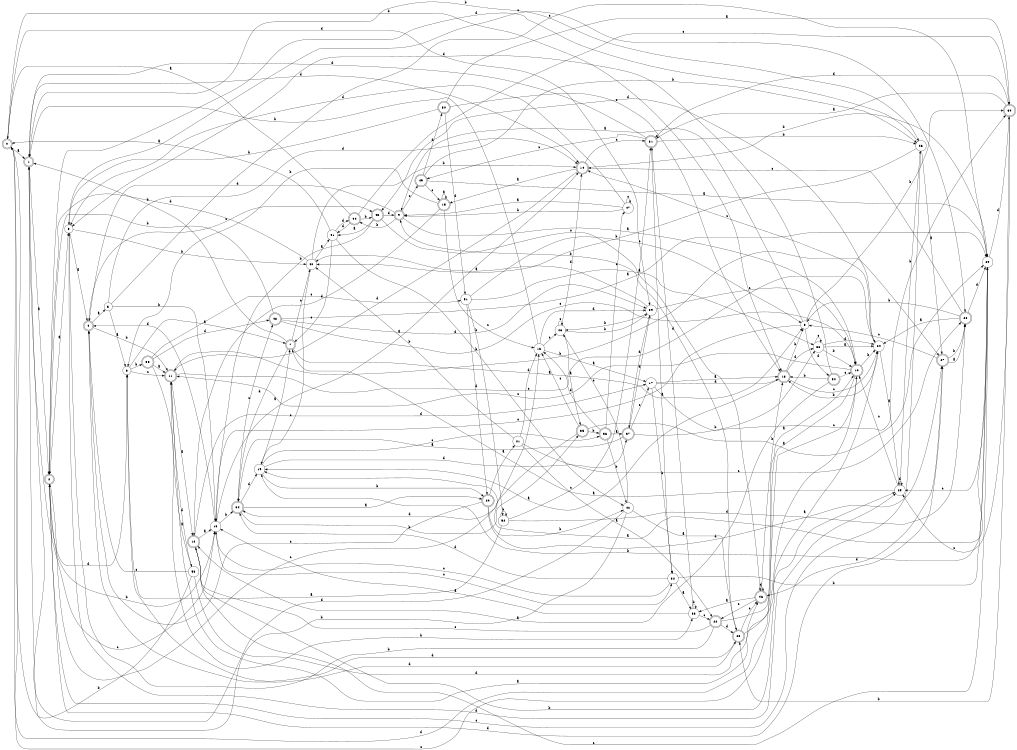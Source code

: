 digraph n45_8 {
__start0 [label="" shape="none"];

rankdir=LR;
size="8,5";

s0 [style="rounded,filled", color="black", fillcolor="white" shape="doublecircle", label="0"];
s1 [style="rounded,filled", color="black", fillcolor="white" shape="doublecircle", label="1"];
s2 [style="rounded,filled", color="black", fillcolor="white" shape="doublecircle", label="2"];
s3 [style="filled", color="black", fillcolor="white" shape="circle", label="3"];
s4 [style="rounded,filled", color="black", fillcolor="white" shape="doublecircle", label="4"];
s5 [style="filled", color="black", fillcolor="white" shape="circle", label="5"];
s6 [style="filled", color="black", fillcolor="white" shape="circle", label="6"];
s7 [style="rounded,filled", color="black", fillcolor="white" shape="doublecircle", label="7"];
s8 [style="filled", color="black", fillcolor="white" shape="circle", label="8"];
s9 [style="rounded,filled", color="black", fillcolor="white" shape="doublecircle", label="9"];
s10 [style="rounded,filled", color="black", fillcolor="white" shape="doublecircle", label="10"];
s11 [style="rounded,filled", color="black", fillcolor="white" shape="doublecircle", label="11"];
s12 [style="rounded,filled", color="black", fillcolor="white" shape="doublecircle", label="12"];
s13 [style="filled", color="black", fillcolor="white" shape="circle", label="13"];
s14 [style="rounded,filled", color="black", fillcolor="white" shape="doublecircle", label="14"];
s15 [style="rounded,filled", color="black", fillcolor="white" shape="doublecircle", label="15"];
s16 [style="filled", color="black", fillcolor="white" shape="circle", label="16"];
s17 [style="filled", color="black", fillcolor="white" shape="circle", label="17"];
s18 [style="rounded,filled", color="black", fillcolor="white" shape="doublecircle", label="18"];
s19 [style="filled", color="black", fillcolor="white" shape="circle", label="19"];
s20 [style="rounded,filled", color="black", fillcolor="white" shape="doublecircle", label="20"];
s21 [style="filled", color="black", fillcolor="white" shape="circle", label="21"];
s22 [style="rounded,filled", color="black", fillcolor="white" shape="doublecircle", label="22"];
s23 [style="rounded,filled", color="black", fillcolor="white" shape="doublecircle", label="23"];
s24 [style="filled", color="black", fillcolor="white" shape="circle", label="24"];
s25 [style="filled", color="black", fillcolor="white" shape="circle", label="25"];
s26 [style="filled", color="black", fillcolor="white" shape="circle", label="26"];
s27 [style="rounded,filled", color="black", fillcolor="white" shape="doublecircle", label="27"];
s28 [style="rounded,filled", color="black", fillcolor="white" shape="doublecircle", label="28"];
s29 [style="filled", color="black", fillcolor="white" shape="circle", label="29"];
s30 [style="rounded,filled", color="black", fillcolor="white" shape="doublecircle", label="30"];
s31 [style="rounded,filled", color="black", fillcolor="white" shape="doublecircle", label="31"];
s32 [style="filled", color="black", fillcolor="white" shape="circle", label="32"];
s33 [style="filled", color="black", fillcolor="white" shape="circle", label="33"];
s34 [style="rounded,filled", color="black", fillcolor="white" shape="doublecircle", label="34"];
s35 [style="rounded,filled", color="black", fillcolor="white" shape="doublecircle", label="35"];
s36 [style="rounded,filled", color="black", fillcolor="white" shape="doublecircle", label="36"];
s37 [style="rounded,filled", color="black", fillcolor="white" shape="doublecircle", label="37"];
s38 [style="filled", color="black", fillcolor="white" shape="circle", label="38"];
s39 [style="filled", color="black", fillcolor="white" shape="circle", label="39"];
s40 [style="filled", color="black", fillcolor="white" shape="circle", label="40"];
s41 [style="filled", color="black", fillcolor="white" shape="circle", label="41"];
s42 [style="filled", color="black", fillcolor="white" shape="circle", label="42"];
s43 [style="filled", color="black", fillcolor="white" shape="circle", label="43"];
s44 [style="rounded,filled", color="black", fillcolor="white" shape="doublecircle", label="44"];
s45 [style="rounded,filled", color="black", fillcolor="white" shape="doublecircle", label="45"];
s46 [style="rounded,filled", color="black", fillcolor="white" shape="doublecircle", label="46"];
s47 [style="filled", color="black", fillcolor="white" shape="circle", label="47"];
s48 [style="rounded,filled", color="black", fillcolor="white" shape="doublecircle", label="48"];
s49 [style="rounded,filled", color="black", fillcolor="white" shape="doublecircle", label="49"];
s50 [style="rounded,filled", color="black", fillcolor="white" shape="doublecircle", label="50"];
s51 [style="filled", color="black", fillcolor="white" shape="circle", label="51"];
s52 [style="filled", color="black", fillcolor="white" shape="circle", label="52"];
s53 [style="filled", color="black", fillcolor="white" shape="circle", label="53"];
s54 [style="rounded,filled", color="black", fillcolor="white" shape="doublecircle", label="54"];
s55 [style="rounded,filled", color="black", fillcolor="white" shape="doublecircle", label="55"];
s0 -> s1 [label="a"];
s0 -> s18 [label="b"];
s0 -> s10 [label="c"];
s0 -> s39 [label="d"];
s1 -> s2 [label="a"];
s1 -> s26 [label="b"];
s1 -> s13 [label="c"];
s1 -> s14 [label="d"];
s2 -> s3 [label="a"];
s2 -> s13 [label="b"];
s2 -> s16 [label="c"];
s2 -> s27 [label="d"];
s3 -> s4 [label="a"];
s3 -> s40 [label="b"];
s3 -> s28 [label="c"];
s3 -> s25 [label="d"];
s4 -> s5 [label="a"];
s4 -> s11 [label="b"];
s4 -> s45 [label="c"];
s4 -> s23 [label="d"];
s5 -> s6 [label="a"];
s5 -> s13 [label="b"];
s5 -> s29 [label="c"];
s5 -> s14 [label="d"];
s6 -> s7 [label="a"];
s6 -> s55 [label="b"];
s6 -> s11 [label="c"];
s6 -> s2 [label="d"];
s7 -> s8 [label="a"];
s7 -> s1 [label="b"];
s7 -> s40 [label="c"];
s7 -> s34 [label="d"];
s8 -> s9 [label="a"];
s8 -> s30 [label="b"];
s8 -> s13 [label="c"];
s8 -> s54 [label="d"];
s9 -> s10 [label="a"];
s9 -> s44 [label="b"];
s9 -> s49 [label="c"];
s9 -> s4 [label="d"];
s10 -> s11 [label="a"];
s10 -> s24 [label="b"];
s10 -> s11 [label="c"];
s10 -> s0 [label="d"];
s11 -> s12 [label="a"];
s11 -> s27 [label="b"];
s11 -> s24 [label="c"];
s11 -> s53 [label="d"];
s12 -> s13 [label="a"];
s12 -> s25 [label="b"];
s12 -> s29 [label="c"];
s12 -> s17 [label="d"];
s13 -> s14 [label="a"];
s13 -> s34 [label="b"];
s13 -> s32 [label="c"];
s13 -> s4 [label="d"];
s14 -> s15 [label="a"];
s14 -> s29 [label="b"];
s14 -> s31 [label="c"];
s14 -> s11 [label="d"];
s15 -> s15 [label="a"];
s15 -> s6 [label="b"];
s15 -> s16 [label="c"];
s15 -> s12 [label="d"];
s16 -> s17 [label="a"];
s16 -> s1 [label="b"];
s16 -> s43 [label="c"];
s16 -> s39 [label="d"];
s17 -> s18 [label="a"];
s17 -> s32 [label="b"];
s17 -> s30 [label="c"];
s17 -> s18 [label="d"];
s18 -> s19 [label="a"];
s18 -> s8 [label="b"];
s18 -> s24 [label="c"];
s18 -> s38 [label="d"];
s19 -> s7 [label="a"];
s19 -> s20 [label="b"];
s19 -> s36 [label="c"];
s19 -> s37 [label="d"];
s20 -> s21 [label="a"];
s20 -> s42 [label="b"];
s20 -> s4 [label="c"];
s20 -> s27 [label="d"];
s21 -> s22 [label="a"];
s21 -> s40 [label="b"];
s21 -> s28 [label="c"];
s21 -> s16 [label="d"];
s22 -> s10 [label="a"];
s22 -> s3 [label="b"];
s22 -> s12 [label="c"];
s22 -> s23 [label="d"];
s23 -> s24 [label="a"];
s23 -> s9 [label="b"];
s23 -> s46 [label="c"];
s23 -> s6 [label="d"];
s24 -> s25 [label="a"];
s24 -> s18 [label="b"];
s24 -> s14 [label="c"];
s24 -> s45 [label="d"];
s25 -> s7 [label="a"];
s25 -> s26 [label="b"];
s25 -> s10 [label="c"];
s25 -> s25 [label="d"];
s26 -> s27 [label="a"];
s26 -> s40 [label="b"];
s26 -> s2 [label="c"];
s26 -> s2 [label="d"];
s27 -> s28 [label="a"];
s27 -> s28 [label="b"];
s27 -> s8 [label="c"];
s27 -> s46 [label="d"];
s28 -> s24 [label="a"];
s28 -> s8 [label="b"];
s28 -> s14 [label="c"];
s28 -> s29 [label="d"];
s29 -> s19 [label="a"];
s29 -> s19 [label="b"];
s29 -> s25 [label="c"];
s29 -> s30 [label="d"];
s30 -> s31 [label="a"];
s30 -> s23 [label="b"];
s30 -> s25 [label="c"];
s30 -> s31 [label="d"];
s31 -> s32 [label="a"];
s31 -> s26 [label="b"];
s31 -> s49 [label="c"];
s31 -> s1 [label="d"];
s32 -> s33 [label="a"];
s32 -> s29 [label="b"];
s32 -> s13 [label="c"];
s32 -> s34 [label="d"];
s33 -> s13 [label="a"];
s33 -> s33 [label="b"];
s33 -> s22 [label="c"];
s33 -> s31 [label="d"];
s34 -> s20 [label="a"];
s34 -> s35 [label="b"];
s34 -> s48 [label="c"];
s34 -> s19 [label="d"];
s35 -> s29 [label="a"];
s35 -> s36 [label="b"];
s35 -> s16 [label="c"];
s35 -> s34 [label="d"];
s36 -> s37 [label="a"];
s36 -> s42 [label="b"];
s36 -> s47 [label="c"];
s36 -> s16 [label="d"];
s37 -> s34 [label="a"];
s37 -> s38 [label="b"];
s37 -> s17 [label="c"];
s37 -> s39 [label="d"];
s38 -> s24 [label="a"];
s38 -> s10 [label="b"];
s38 -> s38 [label="c"];
s38 -> s24 [label="d"];
s39 -> s40 [label="a"];
s39 -> s43 [label="b"];
s39 -> s10 [label="c"];
s39 -> s37 [label="d"];
s40 -> s41 [label="a"];
s40 -> s14 [label="b"];
s40 -> s19 [label="c"];
s40 -> s2 [label="d"];
s41 -> s0 [label="a"];
s41 -> s42 [label="b"];
s41 -> s7 [label="c"];
s41 -> s44 [label="d"];
s42 -> s23 [label="a"];
s42 -> s1 [label="b"];
s42 -> s43 [label="c"];
s42 -> s1 [label="d"];
s43 -> s35 [label="a"];
s43 -> s39 [label="b"];
s43 -> s43 [label="c"];
s43 -> s14 [label="d"];
s44 -> s0 [label="a"];
s44 -> s45 [label="b"];
s44 -> s30 [label="c"];
s44 -> s41 [label="d"];
s45 -> s41 [label="a"];
s45 -> s13 [label="b"];
s45 -> s46 [label="c"];
s45 -> s9 [label="d"];
s46 -> s33 [label="a"];
s46 -> s18 [label="b"];
s46 -> s22 [label="c"];
s46 -> s46 [label="d"];
s47 -> s9 [label="a"];
s47 -> s9 [label="b"];
s47 -> s47 [label="c"];
s47 -> s3 [label="d"];
s48 -> s29 [label="a"];
s48 -> s2 [label="b"];
s48 -> s10 [label="c"];
s48 -> s39 [label="d"];
s49 -> s29 [label="a"];
s49 -> s26 [label="b"];
s49 -> s15 [label="c"];
s49 -> s50 [label="d"];
s50 -> s30 [label="a"];
s50 -> s3 [label="b"];
s50 -> s18 [label="c"];
s50 -> s51 [label="d"];
s51 -> s38 [label="a"];
s51 -> s52 [label="b"];
s51 -> s8 [label="c"];
s51 -> s20 [label="d"];
s52 -> s6 [label="a"];
s52 -> s52 [label="b"];
s52 -> s31 [label="c"];
s52 -> s28 [label="d"];
s53 -> s11 [label="a"];
s53 -> s0 [label="b"];
s53 -> s4 [label="c"];
s53 -> s46 [label="d"];
s54 -> s12 [label="a"];
s54 -> s18 [label="b"];
s54 -> s10 [label="c"];
s54 -> s3 [label="d"];
s55 -> s11 [label="a"];
s55 -> s33 [label="b"];
s55 -> s51 [label="c"];
s55 -> s48 [label="d"];

}